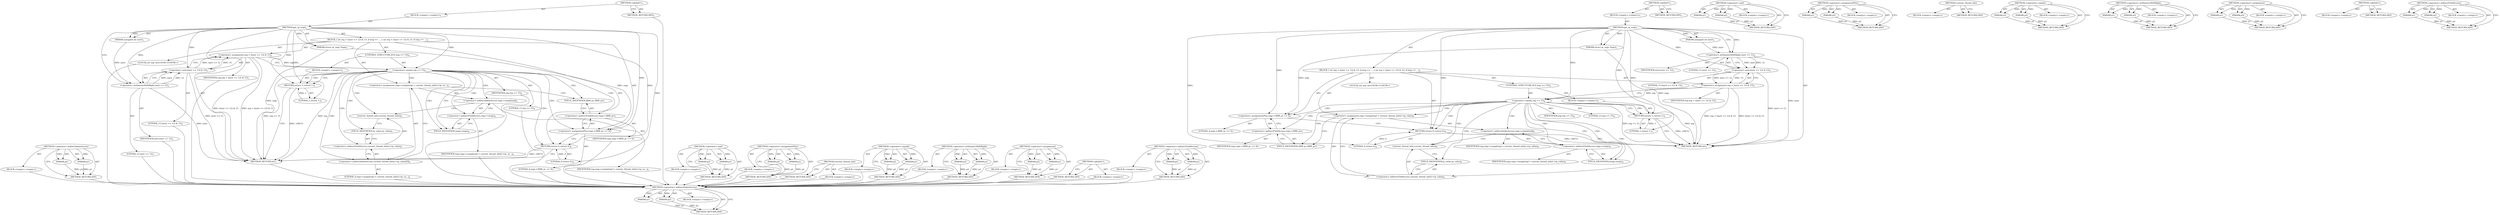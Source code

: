 digraph "&lt;operator&gt;.indirectFieldAccess" {
vulnerable_84 [label=<(METHOD,&lt;operator&gt;.indirectIndexAccess)>];
vulnerable_85 [label=<(PARAM,p1)>];
vulnerable_86 [label=<(PARAM,p2)>];
vulnerable_87 [label=<(BLOCK,&lt;empty&gt;,&lt;empty&gt;)>];
vulnerable_88 [label=<(METHOD_RETURN,ANY)>];
vulnerable_6 [label=<(METHOD,&lt;global&gt;)<SUB>1</SUB>>];
vulnerable_7 [label=<(BLOCK,&lt;empty&gt;,&lt;empty&gt;)<SUB>1</SUB>>];
vulnerable_8 [label=<(METHOD,get_tp_trap)<SUB>1</SUB>>];
vulnerable_9 [label=<(PARAM,struct pt_regs *regs)<SUB>1</SUB>>];
vulnerable_10 [label=<(PARAM,unsigned int instr)<SUB>1</SUB>>];
vulnerable_11 [label=<(BLOCK,{
 	int reg = (instr &gt;&gt; 12) &amp; 15;
 	if (reg == ...,{
 	int reg = (instr &gt;&gt; 12) &amp; 15;
 	if (reg == ...)<SUB>2</SUB>>];
vulnerable_12 [label="<(LOCAL,int reg: int)<SUB>3</SUB>>"];
vulnerable_13 [label=<(&lt;operator&gt;.assignment,reg = (instr &gt;&gt; 12) &amp; 15)<SUB>3</SUB>>];
vulnerable_14 [label=<(IDENTIFIER,reg,reg = (instr &gt;&gt; 12) &amp; 15)<SUB>3</SUB>>];
vulnerable_15 [label=<(&lt;operator&gt;.and,(instr &gt;&gt; 12) &amp; 15)<SUB>3</SUB>>];
vulnerable_16 [label=<(&lt;operator&gt;.arithmeticShiftRight,instr &gt;&gt; 12)<SUB>3</SUB>>];
vulnerable_17 [label=<(IDENTIFIER,instr,instr &gt;&gt; 12)<SUB>3</SUB>>];
vulnerable_18 [label=<(LITERAL,12,instr &gt;&gt; 12)<SUB>3</SUB>>];
vulnerable_19 [label=<(LITERAL,15,(instr &gt;&gt; 12) &amp; 15)<SUB>3</SUB>>];
vulnerable_20 [label=<(CONTROL_STRUCTURE,IF,if (reg == 15))<SUB>4</SUB>>];
vulnerable_21 [label=<(&lt;operator&gt;.equals,reg == 15)<SUB>4</SUB>>];
vulnerable_22 [label=<(IDENTIFIER,reg,reg == 15)<SUB>4</SUB>>];
vulnerable_23 [label=<(LITERAL,15,reg == 15)<SUB>4</SUB>>];
vulnerable_24 [label=<(BLOCK,&lt;empty&gt;,&lt;empty&gt;)<SUB>5</SUB>>];
vulnerable_25 [label=<(RETURN,return 1;,return 1;)<SUB>5</SUB>>];
vulnerable_26 [label=<(LITERAL,1,return 1;)<SUB>5</SUB>>];
vulnerable_27 [label=<(&lt;operator&gt;.assignment,regs-&gt;uregs[reg] = current_thread_info()-&gt;tp_value)<SUB>6</SUB>>];
vulnerable_28 [label=<(&lt;operator&gt;.indirectIndexAccess,regs-&gt;uregs[reg])<SUB>6</SUB>>];
vulnerable_29 [label=<(&lt;operator&gt;.indirectFieldAccess,regs-&gt;uregs)<SUB>6</SUB>>];
vulnerable_30 [label=<(IDENTIFIER,regs,regs-&gt;uregs[reg] = current_thread_info()-&gt;tp_value)<SUB>6</SUB>>];
vulnerable_31 [label=<(FIELD_IDENTIFIER,uregs,uregs)<SUB>6</SUB>>];
vulnerable_32 [label=<(IDENTIFIER,reg,regs-&gt;uregs[reg] = current_thread_info()-&gt;tp_value)<SUB>6</SUB>>];
vulnerable_33 [label=<(&lt;operator&gt;.indirectFieldAccess,current_thread_info()-&gt;tp_value)<SUB>6</SUB>>];
vulnerable_34 [label=<(current_thread_info,current_thread_info())<SUB>6</SUB>>];
vulnerable_35 [label=<(FIELD_IDENTIFIER,tp_value,tp_value)<SUB>6</SUB>>];
vulnerable_36 [label=<(&lt;operator&gt;.assignmentPlus,regs-&gt;ARM_pc += 4)<SUB>7</SUB>>];
vulnerable_37 [label=<(&lt;operator&gt;.indirectFieldAccess,regs-&gt;ARM_pc)<SUB>7</SUB>>];
vulnerable_38 [label=<(IDENTIFIER,regs,regs-&gt;ARM_pc += 4)<SUB>7</SUB>>];
vulnerable_39 [label=<(FIELD_IDENTIFIER,ARM_pc,ARM_pc)<SUB>7</SUB>>];
vulnerable_40 [label=<(LITERAL,4,regs-&gt;ARM_pc += 4)<SUB>7</SUB>>];
vulnerable_41 [label=<(RETURN,return 0;,return 0;)<SUB>8</SUB>>];
vulnerable_42 [label=<(LITERAL,0,return 0;)<SUB>8</SUB>>];
vulnerable_43 [label=<(METHOD_RETURN,int)<SUB>1</SUB>>];
vulnerable_45 [label=<(METHOD_RETURN,ANY)<SUB>1</SUB>>];
vulnerable_69 [label=<(METHOD,&lt;operator&gt;.and)>];
vulnerable_70 [label=<(PARAM,p1)>];
vulnerable_71 [label=<(PARAM,p2)>];
vulnerable_72 [label=<(BLOCK,&lt;empty&gt;,&lt;empty&gt;)>];
vulnerable_73 [label=<(METHOD_RETURN,ANY)>];
vulnerable_97 [label=<(METHOD,&lt;operator&gt;.assignmentPlus)>];
vulnerable_98 [label=<(PARAM,p1)>];
vulnerable_99 [label=<(PARAM,p2)>];
vulnerable_100 [label=<(BLOCK,&lt;empty&gt;,&lt;empty&gt;)>];
vulnerable_101 [label=<(METHOD_RETURN,ANY)>];
vulnerable_94 [label=<(METHOD,current_thread_info)>];
vulnerable_95 [label=<(BLOCK,&lt;empty&gt;,&lt;empty&gt;)>];
vulnerable_96 [label=<(METHOD_RETURN,ANY)>];
vulnerable_79 [label=<(METHOD,&lt;operator&gt;.equals)>];
vulnerable_80 [label=<(PARAM,p1)>];
vulnerable_81 [label=<(PARAM,p2)>];
vulnerable_82 [label=<(BLOCK,&lt;empty&gt;,&lt;empty&gt;)>];
vulnerable_83 [label=<(METHOD_RETURN,ANY)>];
vulnerable_74 [label=<(METHOD,&lt;operator&gt;.arithmeticShiftRight)>];
vulnerable_75 [label=<(PARAM,p1)>];
vulnerable_76 [label=<(PARAM,p2)>];
vulnerable_77 [label=<(BLOCK,&lt;empty&gt;,&lt;empty&gt;)>];
vulnerable_78 [label=<(METHOD_RETURN,ANY)>];
vulnerable_64 [label=<(METHOD,&lt;operator&gt;.assignment)>];
vulnerable_65 [label=<(PARAM,p1)>];
vulnerable_66 [label=<(PARAM,p2)>];
vulnerable_67 [label=<(BLOCK,&lt;empty&gt;,&lt;empty&gt;)>];
vulnerable_68 [label=<(METHOD_RETURN,ANY)>];
vulnerable_58 [label=<(METHOD,&lt;global&gt;)<SUB>1</SUB>>];
vulnerable_59 [label=<(BLOCK,&lt;empty&gt;,&lt;empty&gt;)>];
vulnerable_60 [label=<(METHOD_RETURN,ANY)>];
vulnerable_89 [label=<(METHOD,&lt;operator&gt;.indirectFieldAccess)>];
vulnerable_90 [label=<(PARAM,p1)>];
vulnerable_91 [label=<(PARAM,p2)>];
vulnerable_92 [label=<(BLOCK,&lt;empty&gt;,&lt;empty&gt;)>];
vulnerable_93 [label=<(METHOD_RETURN,ANY)>];
fixed_86 [label=<(METHOD,&lt;operator&gt;.indirectIndexAccess)>];
fixed_87 [label=<(PARAM,p1)>];
fixed_88 [label=<(PARAM,p2)>];
fixed_89 [label=<(BLOCK,&lt;empty&gt;,&lt;empty&gt;)>];
fixed_90 [label=<(METHOD_RETURN,ANY)>];
fixed_6 [label=<(METHOD,&lt;global&gt;)<SUB>1</SUB>>];
fixed_7 [label=<(BLOCK,&lt;empty&gt;,&lt;empty&gt;)<SUB>1</SUB>>];
fixed_8 [label=<(METHOD,get_tp_trap)<SUB>1</SUB>>];
fixed_9 [label=<(PARAM,struct pt_regs *regs)<SUB>1</SUB>>];
fixed_10 [label=<(PARAM,unsigned int instr)<SUB>1</SUB>>];
fixed_11 [label=<(BLOCK,{
 	int reg = (instr &gt;&gt; 12) &amp; 15;
 	if (reg == ...,{
 	int reg = (instr &gt;&gt; 12) &amp; 15;
 	if (reg == ...)<SUB>2</SUB>>];
fixed_12 [label="<(LOCAL,int reg: int)<SUB>3</SUB>>"];
fixed_13 [label=<(&lt;operator&gt;.assignment,reg = (instr &gt;&gt; 12) &amp; 15)<SUB>3</SUB>>];
fixed_14 [label=<(IDENTIFIER,reg,reg = (instr &gt;&gt; 12) &amp; 15)<SUB>3</SUB>>];
fixed_15 [label=<(&lt;operator&gt;.and,(instr &gt;&gt; 12) &amp; 15)<SUB>3</SUB>>];
fixed_16 [label=<(&lt;operator&gt;.arithmeticShiftRight,instr &gt;&gt; 12)<SUB>3</SUB>>];
fixed_17 [label=<(IDENTIFIER,instr,instr &gt;&gt; 12)<SUB>3</SUB>>];
fixed_18 [label=<(LITERAL,12,instr &gt;&gt; 12)<SUB>3</SUB>>];
fixed_19 [label=<(LITERAL,15,(instr &gt;&gt; 12) &amp; 15)<SUB>3</SUB>>];
fixed_20 [label=<(CONTROL_STRUCTURE,IF,if (reg == 15))<SUB>4</SUB>>];
fixed_21 [label=<(&lt;operator&gt;.equals,reg == 15)<SUB>4</SUB>>];
fixed_22 [label=<(IDENTIFIER,reg,reg == 15)<SUB>4</SUB>>];
fixed_23 [label=<(LITERAL,15,reg == 15)<SUB>4</SUB>>];
fixed_24 [label=<(BLOCK,&lt;empty&gt;,&lt;empty&gt;)<SUB>5</SUB>>];
fixed_25 [label=<(RETURN,return 1;,return 1;)<SUB>5</SUB>>];
fixed_26 [label=<(LITERAL,1,return 1;)<SUB>5</SUB>>];
fixed_27 [label=<(&lt;operator&gt;.assignment,regs-&gt;uregs[reg] = current_thread_info()-&gt;tp_va...)<SUB>6</SUB>>];
fixed_28 [label=<(&lt;operator&gt;.indirectIndexAccess,regs-&gt;uregs[reg])<SUB>6</SUB>>];
fixed_29 [label=<(&lt;operator&gt;.indirectFieldAccess,regs-&gt;uregs)<SUB>6</SUB>>];
fixed_30 [label=<(IDENTIFIER,regs,regs-&gt;uregs[reg] = current_thread_info()-&gt;tp_va...)<SUB>6</SUB>>];
fixed_31 [label=<(FIELD_IDENTIFIER,uregs,uregs)<SUB>6</SUB>>];
fixed_32 [label=<(IDENTIFIER,reg,regs-&gt;uregs[reg] = current_thread_info()-&gt;tp_va...)<SUB>6</SUB>>];
fixed_33 [label=<(&lt;operator&gt;.indirectIndexAccess,current_thread_info()-&gt;tp_value[0])<SUB>6</SUB>>];
fixed_34 [label=<(&lt;operator&gt;.indirectFieldAccess,current_thread_info()-&gt;tp_value)<SUB>6</SUB>>];
fixed_35 [label=<(current_thread_info,current_thread_info())<SUB>6</SUB>>];
fixed_36 [label=<(FIELD_IDENTIFIER,tp_value,tp_value)<SUB>6</SUB>>];
fixed_37 [label=<(LITERAL,0,regs-&gt;uregs[reg] = current_thread_info()-&gt;tp_va...)<SUB>6</SUB>>];
fixed_38 [label=<(&lt;operator&gt;.assignmentPlus,regs-&gt;ARM_pc += 4)<SUB>7</SUB>>];
fixed_39 [label=<(&lt;operator&gt;.indirectFieldAccess,regs-&gt;ARM_pc)<SUB>7</SUB>>];
fixed_40 [label=<(IDENTIFIER,regs,regs-&gt;ARM_pc += 4)<SUB>7</SUB>>];
fixed_41 [label=<(FIELD_IDENTIFIER,ARM_pc,ARM_pc)<SUB>7</SUB>>];
fixed_42 [label=<(LITERAL,4,regs-&gt;ARM_pc += 4)<SUB>7</SUB>>];
fixed_43 [label=<(RETURN,return 0;,return 0;)<SUB>8</SUB>>];
fixed_44 [label=<(LITERAL,0,return 0;)<SUB>8</SUB>>];
fixed_45 [label=<(METHOD_RETURN,int)<SUB>1</SUB>>];
fixed_47 [label=<(METHOD_RETURN,ANY)<SUB>1</SUB>>];
fixed_71 [label=<(METHOD,&lt;operator&gt;.and)>];
fixed_72 [label=<(PARAM,p1)>];
fixed_73 [label=<(PARAM,p2)>];
fixed_74 [label=<(BLOCK,&lt;empty&gt;,&lt;empty&gt;)>];
fixed_75 [label=<(METHOD_RETURN,ANY)>];
fixed_99 [label=<(METHOD,&lt;operator&gt;.assignmentPlus)>];
fixed_100 [label=<(PARAM,p1)>];
fixed_101 [label=<(PARAM,p2)>];
fixed_102 [label=<(BLOCK,&lt;empty&gt;,&lt;empty&gt;)>];
fixed_103 [label=<(METHOD_RETURN,ANY)>];
fixed_96 [label=<(METHOD,current_thread_info)>];
fixed_97 [label=<(BLOCK,&lt;empty&gt;,&lt;empty&gt;)>];
fixed_98 [label=<(METHOD_RETURN,ANY)>];
fixed_81 [label=<(METHOD,&lt;operator&gt;.equals)>];
fixed_82 [label=<(PARAM,p1)>];
fixed_83 [label=<(PARAM,p2)>];
fixed_84 [label=<(BLOCK,&lt;empty&gt;,&lt;empty&gt;)>];
fixed_85 [label=<(METHOD_RETURN,ANY)>];
fixed_76 [label=<(METHOD,&lt;operator&gt;.arithmeticShiftRight)>];
fixed_77 [label=<(PARAM,p1)>];
fixed_78 [label=<(PARAM,p2)>];
fixed_79 [label=<(BLOCK,&lt;empty&gt;,&lt;empty&gt;)>];
fixed_80 [label=<(METHOD_RETURN,ANY)>];
fixed_66 [label=<(METHOD,&lt;operator&gt;.assignment)>];
fixed_67 [label=<(PARAM,p1)>];
fixed_68 [label=<(PARAM,p2)>];
fixed_69 [label=<(BLOCK,&lt;empty&gt;,&lt;empty&gt;)>];
fixed_70 [label=<(METHOD_RETURN,ANY)>];
fixed_60 [label=<(METHOD,&lt;global&gt;)<SUB>1</SUB>>];
fixed_61 [label=<(BLOCK,&lt;empty&gt;,&lt;empty&gt;)>];
fixed_62 [label=<(METHOD_RETURN,ANY)>];
fixed_91 [label=<(METHOD,&lt;operator&gt;.indirectFieldAccess)>];
fixed_92 [label=<(PARAM,p1)>];
fixed_93 [label=<(PARAM,p2)>];
fixed_94 [label=<(BLOCK,&lt;empty&gt;,&lt;empty&gt;)>];
fixed_95 [label=<(METHOD_RETURN,ANY)>];
vulnerable_84 -> vulnerable_85  [key=0, label="AST: "];
vulnerable_84 -> vulnerable_85  [key=1, label="DDG: "];
vulnerable_84 -> vulnerable_87  [key=0, label="AST: "];
vulnerable_84 -> vulnerable_86  [key=0, label="AST: "];
vulnerable_84 -> vulnerable_86  [key=1, label="DDG: "];
vulnerable_84 -> vulnerable_88  [key=0, label="AST: "];
vulnerable_84 -> vulnerable_88  [key=1, label="CFG: "];
vulnerable_85 -> vulnerable_88  [key=0, label="DDG: p1"];
vulnerable_86 -> vulnerable_88  [key=0, label="DDG: p2"];
vulnerable_6 -> vulnerable_7  [key=0, label="AST: "];
vulnerable_6 -> vulnerable_45  [key=0, label="AST: "];
vulnerable_6 -> vulnerable_45  [key=1, label="CFG: "];
vulnerable_7 -> vulnerable_8  [key=0, label="AST: "];
vulnerable_8 -> vulnerable_9  [key=0, label="AST: "];
vulnerable_8 -> vulnerable_9  [key=1, label="DDG: "];
vulnerable_8 -> vulnerable_10  [key=0, label="AST: "];
vulnerable_8 -> vulnerable_10  [key=1, label="DDG: "];
vulnerable_8 -> vulnerable_11  [key=0, label="AST: "];
vulnerable_8 -> vulnerable_43  [key=0, label="AST: "];
vulnerable_8 -> vulnerable_16  [key=0, label="CFG: "];
vulnerable_8 -> vulnerable_16  [key=1, label="DDG: "];
vulnerable_8 -> vulnerable_36  [key=0, label="DDG: "];
vulnerable_8 -> vulnerable_41  [key=0, label="DDG: "];
vulnerable_8 -> vulnerable_42  [key=0, label="DDG: "];
vulnerable_8 -> vulnerable_15  [key=0, label="DDG: "];
vulnerable_8 -> vulnerable_21  [key=0, label="DDG: "];
vulnerable_8 -> vulnerable_25  [key=0, label="DDG: "];
vulnerable_8 -> vulnerable_26  [key=0, label="DDG: "];
vulnerable_9 -> vulnerable_43  [key=0, label="DDG: regs"];
vulnerable_9 -> vulnerable_36  [key=0, label="DDG: regs"];
vulnerable_10 -> vulnerable_16  [key=0, label="DDG: instr"];
vulnerable_11 -> vulnerable_12  [key=0, label="AST: "];
vulnerable_11 -> vulnerable_13  [key=0, label="AST: "];
vulnerable_11 -> vulnerable_20  [key=0, label="AST: "];
vulnerable_11 -> vulnerable_27  [key=0, label="AST: "];
vulnerable_11 -> vulnerable_36  [key=0, label="AST: "];
vulnerable_11 -> vulnerable_41  [key=0, label="AST: "];
vulnerable_13 -> vulnerable_14  [key=0, label="AST: "];
vulnerable_13 -> vulnerable_15  [key=0, label="AST: "];
vulnerable_13 -> vulnerable_21  [key=0, label="CFG: "];
vulnerable_13 -> vulnerable_21  [key=1, label="DDG: reg"];
vulnerable_13 -> vulnerable_43  [key=0, label="DDG: (instr &gt;&gt; 12) &amp; 15"];
vulnerable_13 -> vulnerable_43  [key=1, label="DDG: reg = (instr &gt;&gt; 12) &amp; 15"];
vulnerable_15 -> vulnerable_16  [key=0, label="AST: "];
vulnerable_15 -> vulnerable_19  [key=0, label="AST: "];
vulnerable_15 -> vulnerable_13  [key=0, label="CFG: "];
vulnerable_15 -> vulnerable_13  [key=1, label="DDG: instr &gt;&gt; 12"];
vulnerable_15 -> vulnerable_13  [key=2, label="DDG: 15"];
vulnerable_15 -> vulnerable_43  [key=0, label="DDG: instr &gt;&gt; 12"];
vulnerable_16 -> vulnerable_17  [key=0, label="AST: "];
vulnerable_16 -> vulnerable_18  [key=0, label="AST: "];
vulnerable_16 -> vulnerable_15  [key=0, label="CFG: "];
vulnerable_16 -> vulnerable_15  [key=1, label="DDG: instr"];
vulnerable_16 -> vulnerable_15  [key=2, label="DDG: 12"];
vulnerable_16 -> vulnerable_43  [key=0, label="DDG: instr"];
vulnerable_20 -> vulnerable_21  [key=0, label="AST: "];
vulnerable_20 -> vulnerable_24  [key=0, label="AST: "];
vulnerable_21 -> vulnerable_22  [key=0, label="AST: "];
vulnerable_21 -> vulnerable_23  [key=0, label="AST: "];
vulnerable_21 -> vulnerable_25  [key=0, label="CFG: "];
vulnerable_21 -> vulnerable_25  [key=1, label="CDG: "];
vulnerable_21 -> vulnerable_31  [key=0, label="CFG: "];
vulnerable_21 -> vulnerable_31  [key=1, label="CDG: "];
vulnerable_21 -> vulnerable_43  [key=0, label="DDG: reg"];
vulnerable_21 -> vulnerable_43  [key=1, label="DDG: reg == 15"];
vulnerable_21 -> vulnerable_29  [key=0, label="CDG: "];
vulnerable_21 -> vulnerable_34  [key=0, label="CDG: "];
vulnerable_21 -> vulnerable_33  [key=0, label="CDG: "];
vulnerable_21 -> vulnerable_28  [key=0, label="CDG: "];
vulnerable_21 -> vulnerable_36  [key=0, label="CDG: "];
vulnerable_21 -> vulnerable_35  [key=0, label="CDG: "];
vulnerable_21 -> vulnerable_37  [key=0, label="CDG: "];
vulnerable_21 -> vulnerable_41  [key=0, label="CDG: "];
vulnerable_21 -> vulnerable_39  [key=0, label="CDG: "];
vulnerable_21 -> vulnerable_27  [key=0, label="CDG: "];
vulnerable_24 -> vulnerable_25  [key=0, label="AST: "];
vulnerable_25 -> vulnerable_26  [key=0, label="AST: "];
vulnerable_25 -> vulnerable_43  [key=0, label="CFG: "];
vulnerable_25 -> vulnerable_43  [key=1, label="DDG: &lt;RET&gt;"];
vulnerable_26 -> vulnerable_25  [key=0, label="DDG: 1"];
vulnerable_27 -> vulnerable_28  [key=0, label="AST: "];
vulnerable_27 -> vulnerable_33  [key=0, label="AST: "];
vulnerable_27 -> vulnerable_39  [key=0, label="CFG: "];
vulnerable_28 -> vulnerable_29  [key=0, label="AST: "];
vulnerable_28 -> vulnerable_32  [key=0, label="AST: "];
vulnerable_28 -> vulnerable_34  [key=0, label="CFG: "];
vulnerable_29 -> vulnerable_30  [key=0, label="AST: "];
vulnerable_29 -> vulnerable_31  [key=0, label="AST: "];
vulnerable_29 -> vulnerable_28  [key=0, label="CFG: "];
vulnerable_31 -> vulnerable_29  [key=0, label="CFG: "];
vulnerable_33 -> vulnerable_34  [key=0, label="AST: "];
vulnerable_33 -> vulnerable_35  [key=0, label="AST: "];
vulnerable_33 -> vulnerable_27  [key=0, label="CFG: "];
vulnerable_34 -> vulnerable_35  [key=0, label="CFG: "];
vulnerable_35 -> vulnerable_33  [key=0, label="CFG: "];
vulnerable_36 -> vulnerable_37  [key=0, label="AST: "];
vulnerable_36 -> vulnerable_40  [key=0, label="AST: "];
vulnerable_36 -> vulnerable_41  [key=0, label="CFG: "];
vulnerable_37 -> vulnerable_38  [key=0, label="AST: "];
vulnerable_37 -> vulnerable_39  [key=0, label="AST: "];
vulnerable_37 -> vulnerable_36  [key=0, label="CFG: "];
vulnerable_39 -> vulnerable_37  [key=0, label="CFG: "];
vulnerable_41 -> vulnerable_42  [key=0, label="AST: "];
vulnerable_41 -> vulnerable_43  [key=0, label="CFG: "];
vulnerable_41 -> vulnerable_43  [key=1, label="DDG: &lt;RET&gt;"];
vulnerable_42 -> vulnerable_41  [key=0, label="DDG: 0"];
vulnerable_69 -> vulnerable_70  [key=0, label="AST: "];
vulnerable_69 -> vulnerable_70  [key=1, label="DDG: "];
vulnerable_69 -> vulnerable_72  [key=0, label="AST: "];
vulnerable_69 -> vulnerable_71  [key=0, label="AST: "];
vulnerable_69 -> vulnerable_71  [key=1, label="DDG: "];
vulnerable_69 -> vulnerable_73  [key=0, label="AST: "];
vulnerable_69 -> vulnerable_73  [key=1, label="CFG: "];
vulnerable_70 -> vulnerable_73  [key=0, label="DDG: p1"];
vulnerable_71 -> vulnerable_73  [key=0, label="DDG: p2"];
vulnerable_97 -> vulnerable_98  [key=0, label="AST: "];
vulnerable_97 -> vulnerable_98  [key=1, label="DDG: "];
vulnerable_97 -> vulnerable_100  [key=0, label="AST: "];
vulnerable_97 -> vulnerable_99  [key=0, label="AST: "];
vulnerable_97 -> vulnerable_99  [key=1, label="DDG: "];
vulnerable_97 -> vulnerable_101  [key=0, label="AST: "];
vulnerable_97 -> vulnerable_101  [key=1, label="CFG: "];
vulnerable_98 -> vulnerable_101  [key=0, label="DDG: p1"];
vulnerable_99 -> vulnerable_101  [key=0, label="DDG: p2"];
vulnerable_94 -> vulnerable_95  [key=0, label="AST: "];
vulnerable_94 -> vulnerable_96  [key=0, label="AST: "];
vulnerable_94 -> vulnerable_96  [key=1, label="CFG: "];
vulnerable_79 -> vulnerable_80  [key=0, label="AST: "];
vulnerable_79 -> vulnerable_80  [key=1, label="DDG: "];
vulnerable_79 -> vulnerable_82  [key=0, label="AST: "];
vulnerable_79 -> vulnerable_81  [key=0, label="AST: "];
vulnerable_79 -> vulnerable_81  [key=1, label="DDG: "];
vulnerable_79 -> vulnerable_83  [key=0, label="AST: "];
vulnerable_79 -> vulnerable_83  [key=1, label="CFG: "];
vulnerable_80 -> vulnerable_83  [key=0, label="DDG: p1"];
vulnerable_81 -> vulnerable_83  [key=0, label="DDG: p2"];
vulnerable_74 -> vulnerable_75  [key=0, label="AST: "];
vulnerable_74 -> vulnerable_75  [key=1, label="DDG: "];
vulnerable_74 -> vulnerable_77  [key=0, label="AST: "];
vulnerable_74 -> vulnerable_76  [key=0, label="AST: "];
vulnerable_74 -> vulnerable_76  [key=1, label="DDG: "];
vulnerable_74 -> vulnerable_78  [key=0, label="AST: "];
vulnerable_74 -> vulnerable_78  [key=1, label="CFG: "];
vulnerable_75 -> vulnerable_78  [key=0, label="DDG: p1"];
vulnerable_76 -> vulnerable_78  [key=0, label="DDG: p2"];
vulnerable_64 -> vulnerable_65  [key=0, label="AST: "];
vulnerable_64 -> vulnerable_65  [key=1, label="DDG: "];
vulnerable_64 -> vulnerable_67  [key=0, label="AST: "];
vulnerable_64 -> vulnerable_66  [key=0, label="AST: "];
vulnerable_64 -> vulnerable_66  [key=1, label="DDG: "];
vulnerable_64 -> vulnerable_68  [key=0, label="AST: "];
vulnerable_64 -> vulnerable_68  [key=1, label="CFG: "];
vulnerable_65 -> vulnerable_68  [key=0, label="DDG: p1"];
vulnerable_66 -> vulnerable_68  [key=0, label="DDG: p2"];
vulnerable_58 -> vulnerable_59  [key=0, label="AST: "];
vulnerable_58 -> vulnerable_60  [key=0, label="AST: "];
vulnerable_58 -> vulnerable_60  [key=1, label="CFG: "];
vulnerable_89 -> vulnerable_90  [key=0, label="AST: "];
vulnerable_89 -> vulnerable_90  [key=1, label="DDG: "];
vulnerable_89 -> vulnerable_92  [key=0, label="AST: "];
vulnerable_89 -> vulnerable_91  [key=0, label="AST: "];
vulnerable_89 -> vulnerable_91  [key=1, label="DDG: "];
vulnerable_89 -> vulnerable_93  [key=0, label="AST: "];
vulnerable_89 -> vulnerable_93  [key=1, label="CFG: "];
vulnerable_90 -> vulnerable_93  [key=0, label="DDG: p1"];
vulnerable_91 -> vulnerable_93  [key=0, label="DDG: p2"];
fixed_86 -> fixed_87  [key=0, label="AST: "];
fixed_86 -> fixed_87  [key=1, label="DDG: "];
fixed_86 -> fixed_89  [key=0, label="AST: "];
fixed_86 -> fixed_88  [key=0, label="AST: "];
fixed_86 -> fixed_88  [key=1, label="DDG: "];
fixed_86 -> fixed_90  [key=0, label="AST: "];
fixed_86 -> fixed_90  [key=1, label="CFG: "];
fixed_87 -> fixed_90  [key=0, label="DDG: p1"];
fixed_88 -> fixed_90  [key=0, label="DDG: p2"];
fixed_89 -> vulnerable_84  [key=0];
fixed_90 -> vulnerable_84  [key=0];
fixed_6 -> fixed_7  [key=0, label="AST: "];
fixed_6 -> fixed_47  [key=0, label="AST: "];
fixed_6 -> fixed_47  [key=1, label="CFG: "];
fixed_7 -> fixed_8  [key=0, label="AST: "];
fixed_8 -> fixed_9  [key=0, label="AST: "];
fixed_8 -> fixed_9  [key=1, label="DDG: "];
fixed_8 -> fixed_10  [key=0, label="AST: "];
fixed_8 -> fixed_10  [key=1, label="DDG: "];
fixed_8 -> fixed_11  [key=0, label="AST: "];
fixed_8 -> fixed_45  [key=0, label="AST: "];
fixed_8 -> fixed_16  [key=0, label="CFG: "];
fixed_8 -> fixed_16  [key=1, label="DDG: "];
fixed_8 -> fixed_38  [key=0, label="DDG: "];
fixed_8 -> fixed_43  [key=0, label="DDG: "];
fixed_8 -> fixed_44  [key=0, label="DDG: "];
fixed_8 -> fixed_15  [key=0, label="DDG: "];
fixed_8 -> fixed_21  [key=0, label="DDG: "];
fixed_8 -> fixed_25  [key=0, label="DDG: "];
fixed_8 -> fixed_26  [key=0, label="DDG: "];
fixed_9 -> fixed_45  [key=0, label="DDG: regs"];
fixed_9 -> fixed_38  [key=0, label="DDG: regs"];
fixed_10 -> fixed_16  [key=0, label="DDG: instr"];
fixed_11 -> fixed_12  [key=0, label="AST: "];
fixed_11 -> fixed_13  [key=0, label="AST: "];
fixed_11 -> fixed_20  [key=0, label="AST: "];
fixed_11 -> fixed_27  [key=0, label="AST: "];
fixed_11 -> fixed_38  [key=0, label="AST: "];
fixed_11 -> fixed_43  [key=0, label="AST: "];
fixed_12 -> vulnerable_84  [key=0];
fixed_13 -> fixed_14  [key=0, label="AST: "];
fixed_13 -> fixed_15  [key=0, label="AST: "];
fixed_13 -> fixed_21  [key=0, label="CFG: "];
fixed_13 -> fixed_21  [key=1, label="DDG: reg"];
fixed_13 -> fixed_45  [key=0, label="DDG: (instr &gt;&gt; 12) &amp; 15"];
fixed_13 -> fixed_45  [key=1, label="DDG: reg = (instr &gt;&gt; 12) &amp; 15"];
fixed_14 -> vulnerable_84  [key=0];
fixed_15 -> fixed_16  [key=0, label="AST: "];
fixed_15 -> fixed_19  [key=0, label="AST: "];
fixed_15 -> fixed_13  [key=0, label="CFG: "];
fixed_15 -> fixed_13  [key=1, label="DDG: instr &gt;&gt; 12"];
fixed_15 -> fixed_13  [key=2, label="DDG: 15"];
fixed_15 -> fixed_45  [key=0, label="DDG: instr &gt;&gt; 12"];
fixed_16 -> fixed_17  [key=0, label="AST: "];
fixed_16 -> fixed_18  [key=0, label="AST: "];
fixed_16 -> fixed_15  [key=0, label="CFG: "];
fixed_16 -> fixed_15  [key=1, label="DDG: instr"];
fixed_16 -> fixed_15  [key=2, label="DDG: 12"];
fixed_16 -> fixed_45  [key=0, label="DDG: instr"];
fixed_17 -> vulnerable_84  [key=0];
fixed_18 -> vulnerable_84  [key=0];
fixed_19 -> vulnerable_84  [key=0];
fixed_20 -> fixed_21  [key=0, label="AST: "];
fixed_20 -> fixed_24  [key=0, label="AST: "];
fixed_21 -> fixed_22  [key=0, label="AST: "];
fixed_21 -> fixed_23  [key=0, label="AST: "];
fixed_21 -> fixed_25  [key=0, label="CFG: "];
fixed_21 -> fixed_25  [key=1, label="CDG: "];
fixed_21 -> fixed_31  [key=0, label="CFG: "];
fixed_21 -> fixed_31  [key=1, label="CDG: "];
fixed_21 -> fixed_45  [key=0, label="DDG: reg"];
fixed_21 -> fixed_45  [key=1, label="DDG: reg == 15"];
fixed_21 -> fixed_29  [key=0, label="CDG: "];
fixed_21 -> fixed_34  [key=0, label="CDG: "];
fixed_21 -> fixed_33  [key=0, label="CDG: "];
fixed_21 -> fixed_28  [key=0, label="CDG: "];
fixed_21 -> fixed_36  [key=0, label="CDG: "];
fixed_21 -> fixed_35  [key=0, label="CDG: "];
fixed_21 -> fixed_38  [key=0, label="CDG: "];
fixed_21 -> fixed_41  [key=0, label="CDG: "];
fixed_21 -> fixed_39  [key=0, label="CDG: "];
fixed_21 -> fixed_27  [key=0, label="CDG: "];
fixed_21 -> fixed_43  [key=0, label="CDG: "];
fixed_22 -> vulnerable_84  [key=0];
fixed_23 -> vulnerable_84  [key=0];
fixed_24 -> fixed_25  [key=0, label="AST: "];
fixed_25 -> fixed_26  [key=0, label="AST: "];
fixed_25 -> fixed_45  [key=0, label="CFG: "];
fixed_25 -> fixed_45  [key=1, label="DDG: &lt;RET&gt;"];
fixed_26 -> fixed_25  [key=0, label="DDG: 1"];
fixed_27 -> fixed_28  [key=0, label="AST: "];
fixed_27 -> fixed_33  [key=0, label="AST: "];
fixed_27 -> fixed_41  [key=0, label="CFG: "];
fixed_28 -> fixed_29  [key=0, label="AST: "];
fixed_28 -> fixed_32  [key=0, label="AST: "];
fixed_28 -> fixed_35  [key=0, label="CFG: "];
fixed_29 -> fixed_30  [key=0, label="AST: "];
fixed_29 -> fixed_31  [key=0, label="AST: "];
fixed_29 -> fixed_28  [key=0, label="CFG: "];
fixed_30 -> vulnerable_84  [key=0];
fixed_31 -> fixed_29  [key=0, label="CFG: "];
fixed_32 -> vulnerable_84  [key=0];
fixed_33 -> fixed_34  [key=0, label="AST: "];
fixed_33 -> fixed_37  [key=0, label="AST: "];
fixed_33 -> fixed_27  [key=0, label="CFG: "];
fixed_34 -> fixed_35  [key=0, label="AST: "];
fixed_34 -> fixed_36  [key=0, label="AST: "];
fixed_34 -> fixed_33  [key=0, label="CFG: "];
fixed_35 -> fixed_36  [key=0, label="CFG: "];
fixed_36 -> fixed_34  [key=0, label="CFG: "];
fixed_37 -> vulnerable_84  [key=0];
fixed_38 -> fixed_39  [key=0, label="AST: "];
fixed_38 -> fixed_42  [key=0, label="AST: "];
fixed_38 -> fixed_43  [key=0, label="CFG: "];
fixed_39 -> fixed_40  [key=0, label="AST: "];
fixed_39 -> fixed_41  [key=0, label="AST: "];
fixed_39 -> fixed_38  [key=0, label="CFG: "];
fixed_40 -> vulnerable_84  [key=0];
fixed_41 -> fixed_39  [key=0, label="CFG: "];
fixed_42 -> vulnerable_84  [key=0];
fixed_43 -> fixed_44  [key=0, label="AST: "];
fixed_43 -> fixed_45  [key=0, label="CFG: "];
fixed_43 -> fixed_45  [key=1, label="DDG: &lt;RET&gt;"];
fixed_44 -> fixed_43  [key=0, label="DDG: 0"];
fixed_45 -> vulnerable_84  [key=0];
fixed_47 -> vulnerable_84  [key=0];
fixed_71 -> fixed_72  [key=0, label="AST: "];
fixed_71 -> fixed_72  [key=1, label="DDG: "];
fixed_71 -> fixed_74  [key=0, label="AST: "];
fixed_71 -> fixed_73  [key=0, label="AST: "];
fixed_71 -> fixed_73  [key=1, label="DDG: "];
fixed_71 -> fixed_75  [key=0, label="AST: "];
fixed_71 -> fixed_75  [key=1, label="CFG: "];
fixed_72 -> fixed_75  [key=0, label="DDG: p1"];
fixed_73 -> fixed_75  [key=0, label="DDG: p2"];
fixed_74 -> vulnerable_84  [key=0];
fixed_75 -> vulnerable_84  [key=0];
fixed_99 -> fixed_100  [key=0, label="AST: "];
fixed_99 -> fixed_100  [key=1, label="DDG: "];
fixed_99 -> fixed_102  [key=0, label="AST: "];
fixed_99 -> fixed_101  [key=0, label="AST: "];
fixed_99 -> fixed_101  [key=1, label="DDG: "];
fixed_99 -> fixed_103  [key=0, label="AST: "];
fixed_99 -> fixed_103  [key=1, label="CFG: "];
fixed_100 -> fixed_103  [key=0, label="DDG: p1"];
fixed_101 -> fixed_103  [key=0, label="DDG: p2"];
fixed_102 -> vulnerable_84  [key=0];
fixed_103 -> vulnerable_84  [key=0];
fixed_96 -> fixed_97  [key=0, label="AST: "];
fixed_96 -> fixed_98  [key=0, label="AST: "];
fixed_96 -> fixed_98  [key=1, label="CFG: "];
fixed_97 -> vulnerable_84  [key=0];
fixed_98 -> vulnerable_84  [key=0];
fixed_81 -> fixed_82  [key=0, label="AST: "];
fixed_81 -> fixed_82  [key=1, label="DDG: "];
fixed_81 -> fixed_84  [key=0, label="AST: "];
fixed_81 -> fixed_83  [key=0, label="AST: "];
fixed_81 -> fixed_83  [key=1, label="DDG: "];
fixed_81 -> fixed_85  [key=0, label="AST: "];
fixed_81 -> fixed_85  [key=1, label="CFG: "];
fixed_82 -> fixed_85  [key=0, label="DDG: p1"];
fixed_83 -> fixed_85  [key=0, label="DDG: p2"];
fixed_84 -> vulnerable_84  [key=0];
fixed_85 -> vulnerable_84  [key=0];
fixed_76 -> fixed_77  [key=0, label="AST: "];
fixed_76 -> fixed_77  [key=1, label="DDG: "];
fixed_76 -> fixed_79  [key=0, label="AST: "];
fixed_76 -> fixed_78  [key=0, label="AST: "];
fixed_76 -> fixed_78  [key=1, label="DDG: "];
fixed_76 -> fixed_80  [key=0, label="AST: "];
fixed_76 -> fixed_80  [key=1, label="CFG: "];
fixed_77 -> fixed_80  [key=0, label="DDG: p1"];
fixed_78 -> fixed_80  [key=0, label="DDG: p2"];
fixed_79 -> vulnerable_84  [key=0];
fixed_80 -> vulnerable_84  [key=0];
fixed_66 -> fixed_67  [key=0, label="AST: "];
fixed_66 -> fixed_67  [key=1, label="DDG: "];
fixed_66 -> fixed_69  [key=0, label="AST: "];
fixed_66 -> fixed_68  [key=0, label="AST: "];
fixed_66 -> fixed_68  [key=1, label="DDG: "];
fixed_66 -> fixed_70  [key=0, label="AST: "];
fixed_66 -> fixed_70  [key=1, label="CFG: "];
fixed_67 -> fixed_70  [key=0, label="DDG: p1"];
fixed_68 -> fixed_70  [key=0, label="DDG: p2"];
fixed_69 -> vulnerable_84  [key=0];
fixed_70 -> vulnerable_84  [key=0];
fixed_60 -> fixed_61  [key=0, label="AST: "];
fixed_60 -> fixed_62  [key=0, label="AST: "];
fixed_60 -> fixed_62  [key=1, label="CFG: "];
fixed_61 -> vulnerable_84  [key=0];
fixed_62 -> vulnerable_84  [key=0];
fixed_91 -> fixed_92  [key=0, label="AST: "];
fixed_91 -> fixed_92  [key=1, label="DDG: "];
fixed_91 -> fixed_94  [key=0, label="AST: "];
fixed_91 -> fixed_93  [key=0, label="AST: "];
fixed_91 -> fixed_93  [key=1, label="DDG: "];
fixed_91 -> fixed_95  [key=0, label="AST: "];
fixed_91 -> fixed_95  [key=1, label="CFG: "];
fixed_92 -> fixed_95  [key=0, label="DDG: p1"];
fixed_93 -> fixed_95  [key=0, label="DDG: p2"];
fixed_94 -> vulnerable_84  [key=0];
fixed_95 -> vulnerable_84  [key=0];
}
